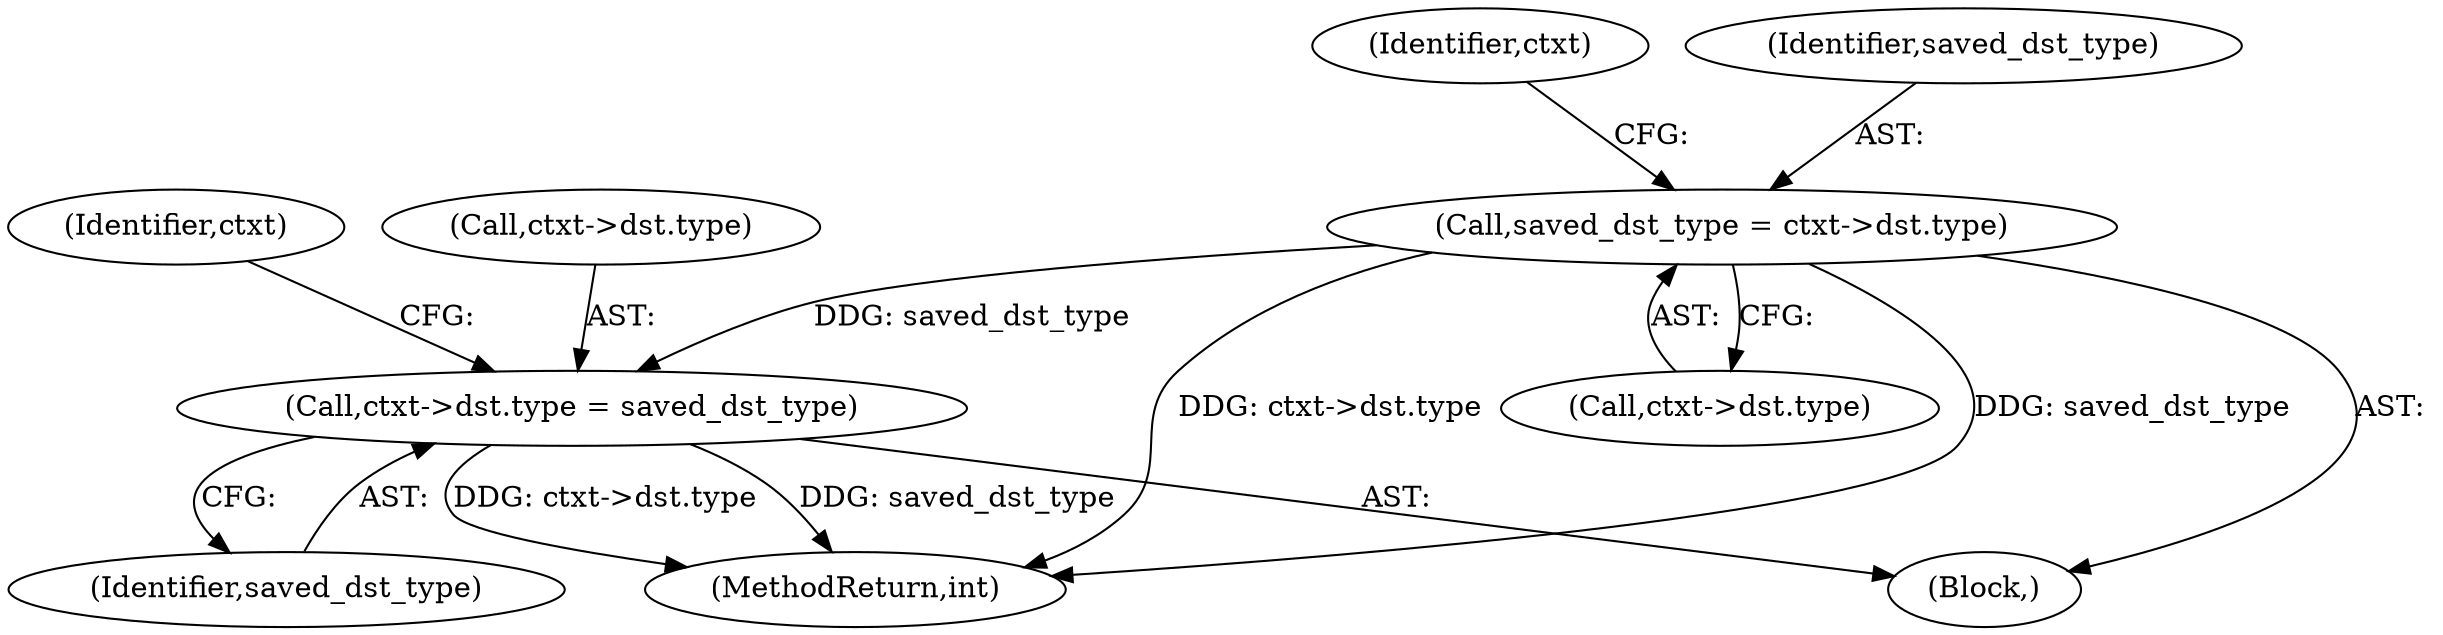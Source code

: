 digraph "0_linux_234f3ce485d54017f15cf5e0699cff4100121601_8@pointer" {
"1001055" [label="(Call,ctxt->dst.type = saved_dst_type)"];
"1000158" [label="(Call,saved_dst_type = ctxt->dst.type)"];
"1000168" [label="(Identifier,ctxt)"];
"1000158" [label="(Call,saved_dst_type = ctxt->dst.type)"];
"1000146" [label="(Block,)"];
"1001061" [label="(Identifier,saved_dst_type)"];
"1000159" [label="(Identifier,saved_dst_type)"];
"1001066" [label="(Identifier,ctxt)"];
"1001055" [label="(Call,ctxt->dst.type = saved_dst_type)"];
"1000160" [label="(Call,ctxt->dst.type)"];
"1001056" [label="(Call,ctxt->dst.type)"];
"1001480" [label="(MethodReturn,int)"];
"1001055" -> "1000146"  [label="AST: "];
"1001055" -> "1001061"  [label="CFG: "];
"1001056" -> "1001055"  [label="AST: "];
"1001061" -> "1001055"  [label="AST: "];
"1001066" -> "1001055"  [label="CFG: "];
"1001055" -> "1001480"  [label="DDG: saved_dst_type"];
"1001055" -> "1001480"  [label="DDG: ctxt->dst.type"];
"1000158" -> "1001055"  [label="DDG: saved_dst_type"];
"1000158" -> "1000146"  [label="AST: "];
"1000158" -> "1000160"  [label="CFG: "];
"1000159" -> "1000158"  [label="AST: "];
"1000160" -> "1000158"  [label="AST: "];
"1000168" -> "1000158"  [label="CFG: "];
"1000158" -> "1001480"  [label="DDG: saved_dst_type"];
"1000158" -> "1001480"  [label="DDG: ctxt->dst.type"];
}

